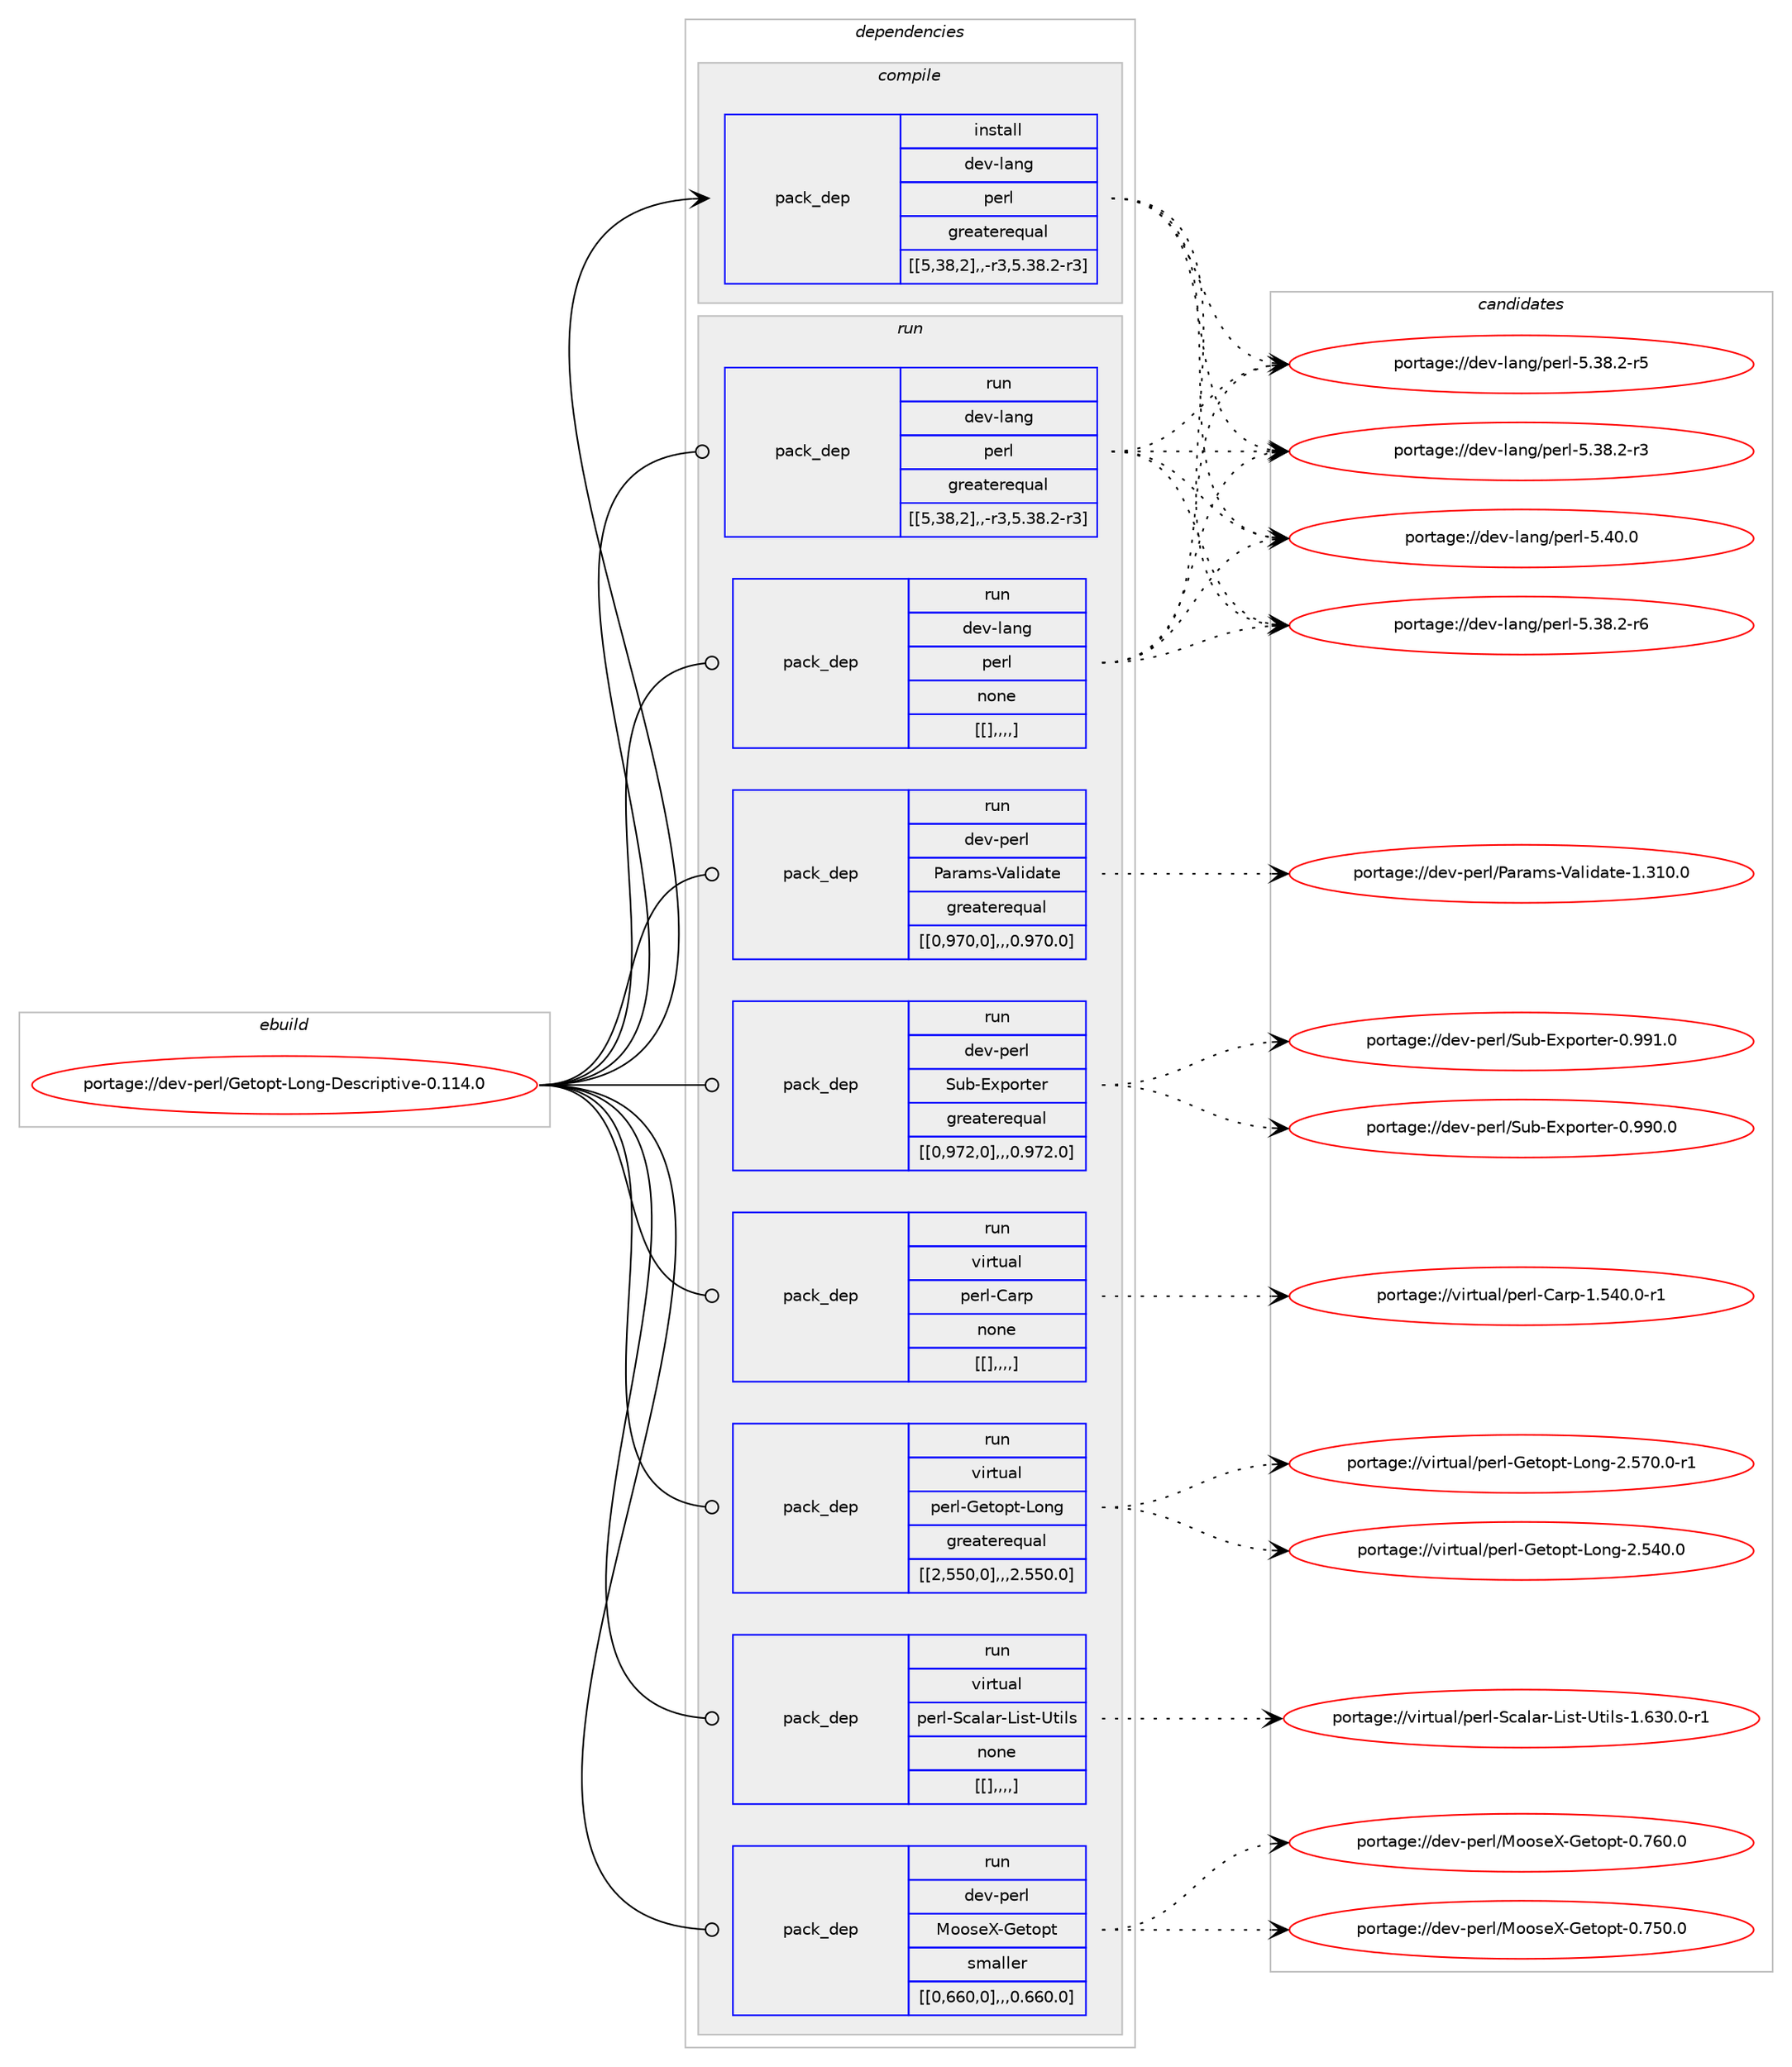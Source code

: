 digraph prolog {

# *************
# Graph options
# *************

newrank=true;
concentrate=true;
compound=true;
graph [rankdir=LR,fontname=Helvetica,fontsize=10,ranksep=1.5];#, ranksep=2.5, nodesep=0.2];
edge  [arrowhead=vee];
node  [fontname=Helvetica,fontsize=10];

# **********
# The ebuild
# **********

subgraph cluster_leftcol {
color=gray;
label=<<i>ebuild</i>>;
id [label="portage://dev-perl/Getopt-Long-Descriptive-0.114.0", color=red, width=4, href="../dev-perl/Getopt-Long-Descriptive-0.114.0.svg"];
}

# ****************
# The dependencies
# ****************

subgraph cluster_midcol {
color=gray;
label=<<i>dependencies</i>>;
subgraph cluster_compile {
fillcolor="#eeeeee";
style=filled;
label=<<i>compile</i>>;
subgraph pack100096 {
dependency131678 [label=<<TABLE BORDER="0" CELLBORDER="1" CELLSPACING="0" CELLPADDING="4" WIDTH="220"><TR><TD ROWSPAN="6" CELLPADDING="30">pack_dep</TD></TR><TR><TD WIDTH="110">install</TD></TR><TR><TD>dev-lang</TD></TR><TR><TD>perl</TD></TR><TR><TD>greaterequal</TD></TR><TR><TD>[[5,38,2],,-r3,5.38.2-r3]</TD></TR></TABLE>>, shape=none, color=blue];
}
id:e -> dependency131678:w [weight=20,style="solid",arrowhead="vee"];
}
subgraph cluster_compileandrun {
fillcolor="#eeeeee";
style=filled;
label=<<i>compile and run</i>>;
}
subgraph cluster_run {
fillcolor="#eeeeee";
style=filled;
label=<<i>run</i>>;
subgraph pack100097 {
dependency131679 [label=<<TABLE BORDER="0" CELLBORDER="1" CELLSPACING="0" CELLPADDING="4" WIDTH="220"><TR><TD ROWSPAN="6" CELLPADDING="30">pack_dep</TD></TR><TR><TD WIDTH="110">run</TD></TR><TR><TD>dev-lang</TD></TR><TR><TD>perl</TD></TR><TR><TD>greaterequal</TD></TR><TR><TD>[[5,38,2],,-r3,5.38.2-r3]</TD></TR></TABLE>>, shape=none, color=blue];
}
id:e -> dependency131679:w [weight=20,style="solid",arrowhead="odot"];
subgraph pack100098 {
dependency131680 [label=<<TABLE BORDER="0" CELLBORDER="1" CELLSPACING="0" CELLPADDING="4" WIDTH="220"><TR><TD ROWSPAN="6" CELLPADDING="30">pack_dep</TD></TR><TR><TD WIDTH="110">run</TD></TR><TR><TD>dev-lang</TD></TR><TR><TD>perl</TD></TR><TR><TD>none</TD></TR><TR><TD>[[],,,,]</TD></TR></TABLE>>, shape=none, color=blue];
}
id:e -> dependency131680:w [weight=20,style="solid",arrowhead="odot"];
subgraph pack100099 {
dependency131681 [label=<<TABLE BORDER="0" CELLBORDER="1" CELLSPACING="0" CELLPADDING="4" WIDTH="220"><TR><TD ROWSPAN="6" CELLPADDING="30">pack_dep</TD></TR><TR><TD WIDTH="110">run</TD></TR><TR><TD>dev-perl</TD></TR><TR><TD>Params-Validate</TD></TR><TR><TD>greaterequal</TD></TR><TR><TD>[[0,970,0],,,0.970.0]</TD></TR></TABLE>>, shape=none, color=blue];
}
id:e -> dependency131681:w [weight=20,style="solid",arrowhead="odot"];
subgraph pack100100 {
dependency131682 [label=<<TABLE BORDER="0" CELLBORDER="1" CELLSPACING="0" CELLPADDING="4" WIDTH="220"><TR><TD ROWSPAN="6" CELLPADDING="30">pack_dep</TD></TR><TR><TD WIDTH="110">run</TD></TR><TR><TD>dev-perl</TD></TR><TR><TD>Sub-Exporter</TD></TR><TR><TD>greaterequal</TD></TR><TR><TD>[[0,972,0],,,0.972.0]</TD></TR></TABLE>>, shape=none, color=blue];
}
id:e -> dependency131682:w [weight=20,style="solid",arrowhead="odot"];
subgraph pack100101 {
dependency131683 [label=<<TABLE BORDER="0" CELLBORDER="1" CELLSPACING="0" CELLPADDING="4" WIDTH="220"><TR><TD ROWSPAN="6" CELLPADDING="30">pack_dep</TD></TR><TR><TD WIDTH="110">run</TD></TR><TR><TD>virtual</TD></TR><TR><TD>perl-Carp</TD></TR><TR><TD>none</TD></TR><TR><TD>[[],,,,]</TD></TR></TABLE>>, shape=none, color=blue];
}
id:e -> dependency131683:w [weight=20,style="solid",arrowhead="odot"];
subgraph pack100102 {
dependency131684 [label=<<TABLE BORDER="0" CELLBORDER="1" CELLSPACING="0" CELLPADDING="4" WIDTH="220"><TR><TD ROWSPAN="6" CELLPADDING="30">pack_dep</TD></TR><TR><TD WIDTH="110">run</TD></TR><TR><TD>virtual</TD></TR><TR><TD>perl-Getopt-Long</TD></TR><TR><TD>greaterequal</TD></TR><TR><TD>[[2,550,0],,,2.550.0]</TD></TR></TABLE>>, shape=none, color=blue];
}
id:e -> dependency131684:w [weight=20,style="solid",arrowhead="odot"];
subgraph pack100103 {
dependency131685 [label=<<TABLE BORDER="0" CELLBORDER="1" CELLSPACING="0" CELLPADDING="4" WIDTH="220"><TR><TD ROWSPAN="6" CELLPADDING="30">pack_dep</TD></TR><TR><TD WIDTH="110">run</TD></TR><TR><TD>virtual</TD></TR><TR><TD>perl-Scalar-List-Utils</TD></TR><TR><TD>none</TD></TR><TR><TD>[[],,,,]</TD></TR></TABLE>>, shape=none, color=blue];
}
id:e -> dependency131685:w [weight=20,style="solid",arrowhead="odot"];
subgraph pack100104 {
dependency131686 [label=<<TABLE BORDER="0" CELLBORDER="1" CELLSPACING="0" CELLPADDING="4" WIDTH="220"><TR><TD ROWSPAN="6" CELLPADDING="30">pack_dep</TD></TR><TR><TD WIDTH="110">run</TD></TR><TR><TD>dev-perl</TD></TR><TR><TD>MooseX-Getopt</TD></TR><TR><TD>smaller</TD></TR><TR><TD>[[0,660,0],,,0.660.0]</TD></TR></TABLE>>, shape=none, color=blue];
}
id:e -> dependency131686:w [weight=20,style="solid",arrowhead="odot"];
}
}

# **************
# The candidates
# **************

subgraph cluster_choices {
rank=same;
color=gray;
label=<<i>candidates</i>>;

subgraph choice100096 {
color=black;
nodesep=1;
choice10010111845108971101034711210111410845534652484648 [label="portage://dev-lang/perl-5.40.0", color=red, width=4,href="../dev-lang/perl-5.40.0.svg"];
choice100101118451089711010347112101114108455346515646504511454 [label="portage://dev-lang/perl-5.38.2-r6", color=red, width=4,href="../dev-lang/perl-5.38.2-r6.svg"];
choice100101118451089711010347112101114108455346515646504511453 [label="portage://dev-lang/perl-5.38.2-r5", color=red, width=4,href="../dev-lang/perl-5.38.2-r5.svg"];
choice100101118451089711010347112101114108455346515646504511451 [label="portage://dev-lang/perl-5.38.2-r3", color=red, width=4,href="../dev-lang/perl-5.38.2-r3.svg"];
dependency131678:e -> choice10010111845108971101034711210111410845534652484648:w [style=dotted,weight="100"];
dependency131678:e -> choice100101118451089711010347112101114108455346515646504511454:w [style=dotted,weight="100"];
dependency131678:e -> choice100101118451089711010347112101114108455346515646504511453:w [style=dotted,weight="100"];
dependency131678:e -> choice100101118451089711010347112101114108455346515646504511451:w [style=dotted,weight="100"];
}
subgraph choice100097 {
color=black;
nodesep=1;
choice10010111845108971101034711210111410845534652484648 [label="portage://dev-lang/perl-5.40.0", color=red, width=4,href="../dev-lang/perl-5.40.0.svg"];
choice100101118451089711010347112101114108455346515646504511454 [label="portage://dev-lang/perl-5.38.2-r6", color=red, width=4,href="../dev-lang/perl-5.38.2-r6.svg"];
choice100101118451089711010347112101114108455346515646504511453 [label="portage://dev-lang/perl-5.38.2-r5", color=red, width=4,href="../dev-lang/perl-5.38.2-r5.svg"];
choice100101118451089711010347112101114108455346515646504511451 [label="portage://dev-lang/perl-5.38.2-r3", color=red, width=4,href="../dev-lang/perl-5.38.2-r3.svg"];
dependency131679:e -> choice10010111845108971101034711210111410845534652484648:w [style=dotted,weight="100"];
dependency131679:e -> choice100101118451089711010347112101114108455346515646504511454:w [style=dotted,weight="100"];
dependency131679:e -> choice100101118451089711010347112101114108455346515646504511453:w [style=dotted,weight="100"];
dependency131679:e -> choice100101118451089711010347112101114108455346515646504511451:w [style=dotted,weight="100"];
}
subgraph choice100098 {
color=black;
nodesep=1;
choice10010111845108971101034711210111410845534652484648 [label="portage://dev-lang/perl-5.40.0", color=red, width=4,href="../dev-lang/perl-5.40.0.svg"];
choice100101118451089711010347112101114108455346515646504511454 [label="portage://dev-lang/perl-5.38.2-r6", color=red, width=4,href="../dev-lang/perl-5.38.2-r6.svg"];
choice100101118451089711010347112101114108455346515646504511453 [label="portage://dev-lang/perl-5.38.2-r5", color=red, width=4,href="../dev-lang/perl-5.38.2-r5.svg"];
choice100101118451089711010347112101114108455346515646504511451 [label="portage://dev-lang/perl-5.38.2-r3", color=red, width=4,href="../dev-lang/perl-5.38.2-r3.svg"];
dependency131680:e -> choice10010111845108971101034711210111410845534652484648:w [style=dotted,weight="100"];
dependency131680:e -> choice100101118451089711010347112101114108455346515646504511454:w [style=dotted,weight="100"];
dependency131680:e -> choice100101118451089711010347112101114108455346515646504511453:w [style=dotted,weight="100"];
dependency131680:e -> choice100101118451089711010347112101114108455346515646504511451:w [style=dotted,weight="100"];
}
subgraph choice100099 {
color=black;
nodesep=1;
choice1001011184511210111410847809711497109115458697108105100971161014549465149484648 [label="portage://dev-perl/Params-Validate-1.310.0", color=red, width=4,href="../dev-perl/Params-Validate-1.310.0.svg"];
dependency131681:e -> choice1001011184511210111410847809711497109115458697108105100971161014549465149484648:w [style=dotted,weight="100"];
}
subgraph choice100100 {
color=black;
nodesep=1;
choice1001011184511210111410847831179845691201121111141161011144548465757494648 [label="portage://dev-perl/Sub-Exporter-0.991.0", color=red, width=4,href="../dev-perl/Sub-Exporter-0.991.0.svg"];
choice1001011184511210111410847831179845691201121111141161011144548465757484648 [label="portage://dev-perl/Sub-Exporter-0.990.0", color=red, width=4,href="../dev-perl/Sub-Exporter-0.990.0.svg"];
dependency131682:e -> choice1001011184511210111410847831179845691201121111141161011144548465757494648:w [style=dotted,weight="100"];
dependency131682:e -> choice1001011184511210111410847831179845691201121111141161011144548465757484648:w [style=dotted,weight="100"];
}
subgraph choice100101 {
color=black;
nodesep=1;
choice118105114116117971084711210111410845679711411245494653524846484511449 [label="portage://virtual/perl-Carp-1.540.0-r1", color=red, width=4,href="../virtual/perl-Carp-1.540.0-r1.svg"];
dependency131683:e -> choice118105114116117971084711210111410845679711411245494653524846484511449:w [style=dotted,weight="100"];
}
subgraph choice100102 {
color=black;
nodesep=1;
choice11810511411611797108471121011141084571101116111112116457611111010345504653554846484511449 [label="portage://virtual/perl-Getopt-Long-2.570.0-r1", color=red, width=4,href="../virtual/perl-Getopt-Long-2.570.0-r1.svg"];
choice1181051141161179710847112101114108457110111611111211645761111101034550465352484648 [label="portage://virtual/perl-Getopt-Long-2.540.0", color=red, width=4,href="../virtual/perl-Getopt-Long-2.540.0.svg"];
dependency131684:e -> choice11810511411611797108471121011141084571101116111112116457611111010345504653554846484511449:w [style=dotted,weight="100"];
dependency131684:e -> choice1181051141161179710847112101114108457110111611111211645761111101034550465352484648:w [style=dotted,weight="100"];
}
subgraph choice100103 {
color=black;
nodesep=1;
choice118105114116117971084711210111410845839997108971144576105115116458511610510811545494654514846484511449 [label="portage://virtual/perl-Scalar-List-Utils-1.630.0-r1", color=red, width=4,href="../virtual/perl-Scalar-List-Utils-1.630.0-r1.svg"];
dependency131685:e -> choice118105114116117971084711210111410845839997108971144576105115116458511610510811545494654514846484511449:w [style=dotted,weight="100"];
}
subgraph choice100104 {
color=black;
nodesep=1;
choice1001011184511210111410847771111111151018845711011161111121164548465554484648 [label="portage://dev-perl/MooseX-Getopt-0.760.0", color=red, width=4,href="../dev-perl/MooseX-Getopt-0.760.0.svg"];
choice1001011184511210111410847771111111151018845711011161111121164548465553484648 [label="portage://dev-perl/MooseX-Getopt-0.750.0", color=red, width=4,href="../dev-perl/MooseX-Getopt-0.750.0.svg"];
dependency131686:e -> choice1001011184511210111410847771111111151018845711011161111121164548465554484648:w [style=dotted,weight="100"];
dependency131686:e -> choice1001011184511210111410847771111111151018845711011161111121164548465553484648:w [style=dotted,weight="100"];
}
}

}
